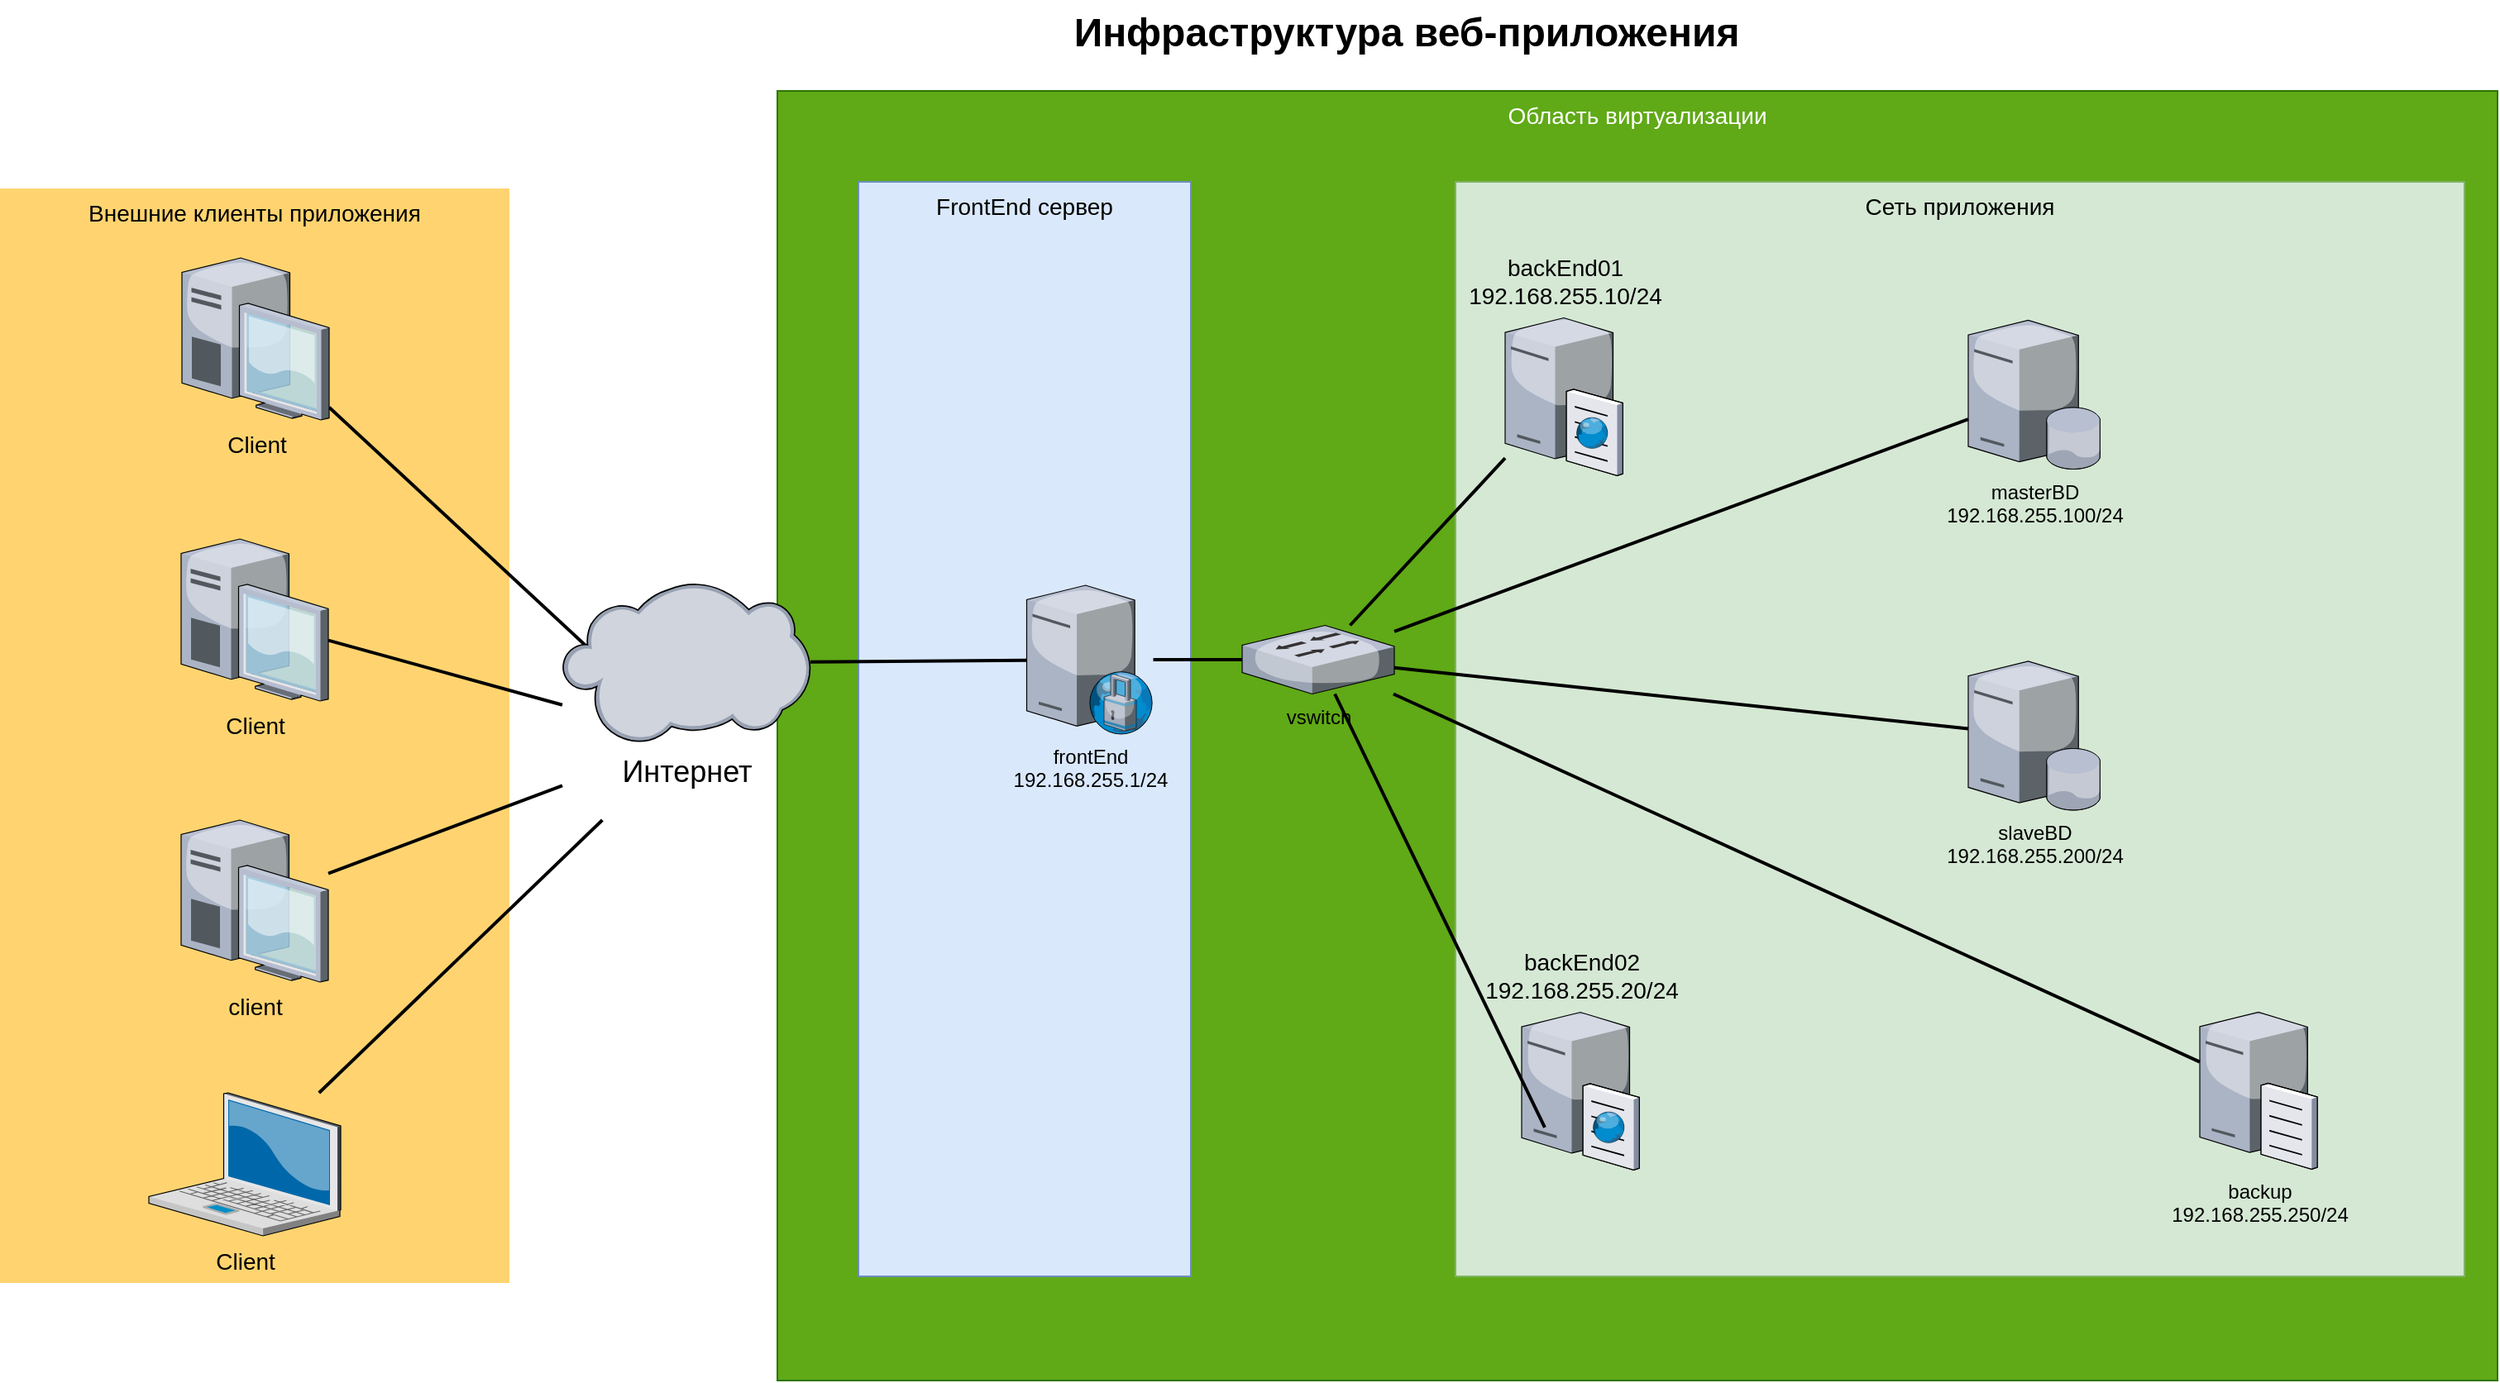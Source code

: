 <mxfile version="24.4.9" type="device">
  <diagram name="Page-1" id="e3a06f82-3646-2815-327d-82caf3d4e204">
    <mxGraphModel dx="1548" dy="922" grid="1" gridSize="10" guides="1" tooltips="1" connect="1" arrows="1" fold="1" page="1" pageScale="1.5" pageWidth="1169" pageHeight="826" background="none" math="0" shadow="0">
      <root>
        <mxCell id="0" style=";html=1;" />
        <mxCell id="1" style=";html=1;" parent="0" />
        <mxCell id="tk2jrE5zfF2r8cTm9u1F-18" value="Область виртуализации" style="whiteSpace=wrap;html=1;fillColor=#60a917;fontSize=14;strokeColor=#2D7600;verticalAlign=top;fontColor=#ffffff;" vertex="1" parent="1">
          <mxGeometry x="550" y="85" width="1040" height="780" as="geometry" />
        </mxCell>
        <mxCell id="6a7d8f32e03d9370-60" value="Сеть приложения" style="whiteSpace=wrap;html=1;fillColor=#d5e8d4;fontSize=14;strokeColor=#82b366;verticalAlign=top;" parent="1" vertex="1">
          <mxGeometry x="960" y="140" width="610" height="662" as="geometry" />
        </mxCell>
        <mxCell id="6a7d8f32e03d9370-59" value="FrontEnd сервер" style="whiteSpace=wrap;html=1;fillColor=#dae8fc;fontSize=14;strokeColor=#6c8ebf;verticalAlign=top;" parent="1" vertex="1">
          <mxGeometry x="599" y="140" width="201" height="662" as="geometry" />
        </mxCell>
        <mxCell id="6a7d8f32e03d9370-57" value="Внешние клиенты приложения" style="whiteSpace=wrap;html=1;fillColor=#FFD470;gradientColor=none;fontSize=14;strokeColor=none;verticalAlign=top;" parent="1" vertex="1">
          <mxGeometry x="80" y="144" width="308" height="662" as="geometry" />
        </mxCell>
        <mxCell id="6a7d8f32e03d9370-35" style="edgeStyle=none;rounded=0;html=1;startSize=10;endSize=10;jettySize=auto;orthogonalLoop=1;fontSize=14;endArrow=none;endFill=0;strokeWidth=2;" parent="1" source="6a7d8f32e03d9370-2" edge="1">
          <mxGeometry relative="1" as="geometry">
            <mxPoint x="444.189" y="526.0" as="targetPoint" />
          </mxGeometry>
        </mxCell>
        <mxCell id="6a7d8f32e03d9370-2" value="Client" style="verticalLabelPosition=bottom;aspect=fixed;html=1;verticalAlign=top;strokeColor=none;shape=mxgraph.citrix.laptop_2;fillColor=#66B2FF;gradientColor=#0066CC;fontSize=14;" parent="1" vertex="1">
          <mxGeometry x="170.0" y="691" width="116" height="86.5" as="geometry" />
        </mxCell>
        <mxCell id="6a7d8f32e03d9370-34" style="edgeStyle=none;rounded=0;html=1;startSize=10;endSize=10;jettySize=auto;orthogonalLoop=1;fontSize=14;endArrow=none;endFill=0;strokeWidth=2;" parent="1" source="6a7d8f32e03d9370-3" edge="1">
          <mxGeometry relative="1" as="geometry">
            <mxPoint x="420" y="505.2" as="targetPoint" />
          </mxGeometry>
        </mxCell>
        <mxCell id="6a7d8f32e03d9370-3" value="client" style="verticalLabelPosition=bottom;aspect=fixed;html=1;verticalAlign=top;strokeColor=none;shape=mxgraph.citrix.desktop;fillColor=#66B2FF;gradientColor=#0066CC;fontSize=14;" parent="1" vertex="1">
          <mxGeometry x="189.5" y="526" width="89" height="98" as="geometry" />
        </mxCell>
        <mxCell id="6a7d8f32e03d9370-33" style="edgeStyle=none;rounded=0;html=1;startSize=10;endSize=10;jettySize=auto;orthogonalLoop=1;fontSize=14;endArrow=none;endFill=0;strokeWidth=2;" parent="1" source="6a7d8f32e03d9370-4" edge="1">
          <mxGeometry relative="1" as="geometry">
            <mxPoint x="420" y="456.35" as="targetPoint" />
          </mxGeometry>
        </mxCell>
        <mxCell id="6a7d8f32e03d9370-4" value="Client" style="verticalLabelPosition=bottom;aspect=fixed;html=1;verticalAlign=top;strokeColor=none;shape=mxgraph.citrix.desktop;fillColor=#66B2FF;gradientColor=#0066CC;fontSize=14;" parent="1" vertex="1">
          <mxGeometry x="189.5" y="356.0" width="89" height="98" as="geometry" />
        </mxCell>
        <mxCell id="6a7d8f32e03d9370-32" style="edgeStyle=none;rounded=0;html=1;startSize=10;endSize=10;jettySize=auto;orthogonalLoop=1;fontSize=14;endArrow=none;endFill=0;strokeWidth=2;" parent="1" source="6a7d8f32e03d9370-5" edge="1">
          <mxGeometry relative="1" as="geometry">
            <mxPoint x="442.325" y="428.11" as="targetPoint" />
          </mxGeometry>
        </mxCell>
        <mxCell id="6a7d8f32e03d9370-5" value="Client" style="verticalLabelPosition=bottom;aspect=fixed;html=1;verticalAlign=top;strokeColor=none;shape=mxgraph.citrix.desktop;fillColor=#66B2FF;gradientColor=#0066CC;fontSize=14;" parent="1" vertex="1">
          <mxGeometry x="190.0" y="186.0" width="89" height="98" as="geometry" />
        </mxCell>
        <mxCell id="6a7d8f32e03d9370-49" style="edgeStyle=none;rounded=0;html=1;startSize=10;endSize=10;jettySize=auto;orthogonalLoop=1;fontSize=14;endArrow=none;endFill=0;strokeWidth=2;" parent="1" source="tk2jrE5zfF2r8cTm9u1F-8" target="tk2jrE5zfF2r8cTm9u1F-17" edge="1">
          <mxGeometry relative="1" as="geometry">
            <mxPoint x="1103" y="269.528" as="sourcePoint" />
            <mxPoint x="1001.754" y="623.5" as="targetPoint" />
          </mxGeometry>
        </mxCell>
        <mxCell id="6a7d8f32e03d9370-62" value="Инфраструктура веб-приложения" style="text;strokeColor=none;fillColor=none;html=1;fontSize=24;fontStyle=1;verticalAlign=middle;align=center;" parent="1" vertex="1">
          <mxGeometry x="499" y="30" width="861" height="40" as="geometry" />
        </mxCell>
        <mxCell id="tk2jrE5zfF2r8cTm9u1F-1" value="&lt;font style=&quot;font-size: 18px;&quot;&gt;Интернет&lt;/font&gt;" style="verticalLabelPosition=bottom;sketch=0;aspect=fixed;html=1;verticalAlign=top;strokeColor=none;align=center;outlineConnect=0;shape=mxgraph.citrix.cloud;" vertex="1" parent="1">
          <mxGeometry x="420" y="382.11" width="150" height="97.89" as="geometry" />
        </mxCell>
        <mxCell id="tk2jrE5zfF2r8cTm9u1F-3" style="edgeStyle=none;rounded=0;html=1;startSize=10;endSize=10;jettySize=auto;orthogonalLoop=1;fontSize=14;endArrow=none;endFill=0;strokeWidth=2;" edge="1" parent="1" source="tk2jrE5zfF2r8cTm9u1F-1" target="tk2jrE5zfF2r8cTm9u1F-8">
          <mxGeometry relative="1" as="geometry">
            <mxPoint x="552.5" y="519.998" as="sourcePoint" />
            <mxPoint x="703.5" y="696.61" as="targetPoint" />
          </mxGeometry>
        </mxCell>
        <mxCell id="tk2jrE5zfF2r8cTm9u1F-2" value="backEnd01&lt;div&gt;192.168.255.10/24&lt;/div&gt;" style="verticalLabelPosition=top;aspect=fixed;html=1;verticalAlign=bottom;strokeColor=none;shape=mxgraph.citrix.cache_server;fillColor=#66B2FF;gradientColor=#0066CC;fontSize=14;labelPosition=center;align=center;" vertex="1" parent="1">
          <mxGeometry x="990" y="220" width="71" height="97.5" as="geometry" />
        </mxCell>
        <mxCell id="tk2jrE5zfF2r8cTm9u1F-6" value="masterBD&lt;div&gt;192.168.255.100/24&lt;/div&gt;" style="verticalLabelPosition=bottom;sketch=0;aspect=fixed;html=1;verticalAlign=top;strokeColor=none;align=center;outlineConnect=0;shape=mxgraph.citrix.database_server;" vertex="1" parent="1">
          <mxGeometry x="1270" y="223.75" width="80" height="90" as="geometry" />
        </mxCell>
        <mxCell id="tk2jrE5zfF2r8cTm9u1F-7" value="slaveBD&lt;div&gt;192.168.255.200/24&lt;/div&gt;" style="verticalLabelPosition=bottom;sketch=0;aspect=fixed;html=1;verticalAlign=top;strokeColor=none;align=center;outlineConnect=0;shape=mxgraph.citrix.database_server;" vertex="1" parent="1">
          <mxGeometry x="1270" y="430" width="80" height="90" as="geometry" />
        </mxCell>
        <mxCell id="tk2jrE5zfF2r8cTm9u1F-8" value="frontEnd&lt;div&gt;192.168.255.1/24&lt;/div&gt;" style="verticalLabelPosition=bottom;sketch=0;aspect=fixed;html=1;verticalAlign=top;strokeColor=none;align=center;outlineConnect=0;shape=mxgraph.citrix.proxy_server;" vertex="1" parent="1">
          <mxGeometry x="700.75" y="384" width="76.5" height="90" as="geometry" />
        </mxCell>
        <mxCell id="tk2jrE5zfF2r8cTm9u1F-9" value="backEnd02&lt;div&gt;192.168.255.20/24&lt;/div&gt;" style="verticalLabelPosition=top;aspect=fixed;html=1;verticalAlign=bottom;strokeColor=none;shape=mxgraph.citrix.cache_server;fillColor=#66B2FF;gradientColor=#0066CC;fontSize=14;labelPosition=center;align=center;" vertex="1" parent="1">
          <mxGeometry x="1000" y="640" width="71" height="97.5" as="geometry" />
        </mxCell>
        <mxCell id="tk2jrE5zfF2r8cTm9u1F-11" style="edgeStyle=none;rounded=0;html=1;startSize=10;endSize=10;jettySize=auto;orthogonalLoop=1;fontSize=14;endArrow=none;endFill=0;strokeWidth=2;" edge="1" parent="1" source="tk2jrE5zfF2r8cTm9u1F-2" target="tk2jrE5zfF2r8cTm9u1F-17">
          <mxGeometry relative="1" as="geometry">
            <mxPoint x="787" y="418" as="sourcePoint" />
            <mxPoint x="1000" y="299" as="targetPoint" />
          </mxGeometry>
        </mxCell>
        <mxCell id="tk2jrE5zfF2r8cTm9u1F-12" style="edgeStyle=none;rounded=0;html=1;startSize=10;endSize=10;jettySize=auto;orthogonalLoop=1;fontSize=14;endArrow=none;endFill=0;strokeWidth=2;" edge="1" parent="1" source="tk2jrE5zfF2r8cTm9u1F-6" target="tk2jrE5zfF2r8cTm9u1F-17">
          <mxGeometry relative="1" as="geometry">
            <mxPoint x="1071" y="304" as="sourcePoint" />
            <mxPoint x="1280" y="456" as="targetPoint" />
          </mxGeometry>
        </mxCell>
        <mxCell id="tk2jrE5zfF2r8cTm9u1F-13" value="backup&lt;div&gt;192.168.255.250/24&lt;/div&gt;" style="verticalLabelPosition=bottom;sketch=0;aspect=fixed;html=1;verticalAlign=top;strokeColor=none;align=center;outlineConnect=0;shape=mxgraph.citrix.file_server;" vertex="1" parent="1">
          <mxGeometry x="1410" y="640" width="71" height="97" as="geometry" />
        </mxCell>
        <mxCell id="tk2jrE5zfF2r8cTm9u1F-14" style="edgeStyle=none;rounded=0;html=1;startSize=10;endSize=10;jettySize=auto;orthogonalLoop=1;fontSize=14;endArrow=none;endFill=0;strokeWidth=2;" edge="1" parent="1" source="tk2jrE5zfF2r8cTm9u1F-17" target="tk2jrE5zfF2r8cTm9u1F-13">
          <mxGeometry relative="1" as="geometry">
            <mxPoint x="1280" y="308" as="sourcePoint" />
            <mxPoint x="1036" y="485" as="targetPoint" />
          </mxGeometry>
        </mxCell>
        <mxCell id="tk2jrE5zfF2r8cTm9u1F-17" value="vswitch" style="verticalLabelPosition=bottom;sketch=0;aspect=fixed;html=1;verticalAlign=top;strokeColor=none;align=center;outlineConnect=0;shape=mxgraph.citrix.switch;" vertex="1" parent="1">
          <mxGeometry x="831" y="408.25" width="92" height="41.5" as="geometry" />
        </mxCell>
        <mxCell id="tk2jrE5zfF2r8cTm9u1F-19" style="edgeStyle=none;rounded=0;html=1;startSize=10;endSize=10;jettySize=auto;orthogonalLoop=1;fontSize=14;endArrow=none;endFill=0;strokeWidth=2;exitX=0.197;exitY=0.738;exitDx=0;exitDy=0;exitPerimeter=0;" edge="1" parent="1" source="tk2jrE5zfF2r8cTm9u1F-9" target="tk2jrE5zfF2r8cTm9u1F-17">
          <mxGeometry relative="1" as="geometry">
            <mxPoint x="1000" y="317" as="sourcePoint" />
            <mxPoint x="906" y="418" as="targetPoint" />
          </mxGeometry>
        </mxCell>
        <mxCell id="tk2jrE5zfF2r8cTm9u1F-20" style="edgeStyle=none;rounded=0;html=1;startSize=10;endSize=10;jettySize=auto;orthogonalLoop=1;fontSize=14;endArrow=none;endFill=0;strokeWidth=2;" edge="1" parent="1" source="tk2jrE5zfF2r8cTm9u1F-7" target="tk2jrE5zfF2r8cTm9u1F-17">
          <mxGeometry relative="1" as="geometry">
            <mxPoint x="1280" y="294" as="sourcePoint" />
            <mxPoint x="933" y="422" as="targetPoint" />
          </mxGeometry>
        </mxCell>
      </root>
    </mxGraphModel>
  </diagram>
</mxfile>
